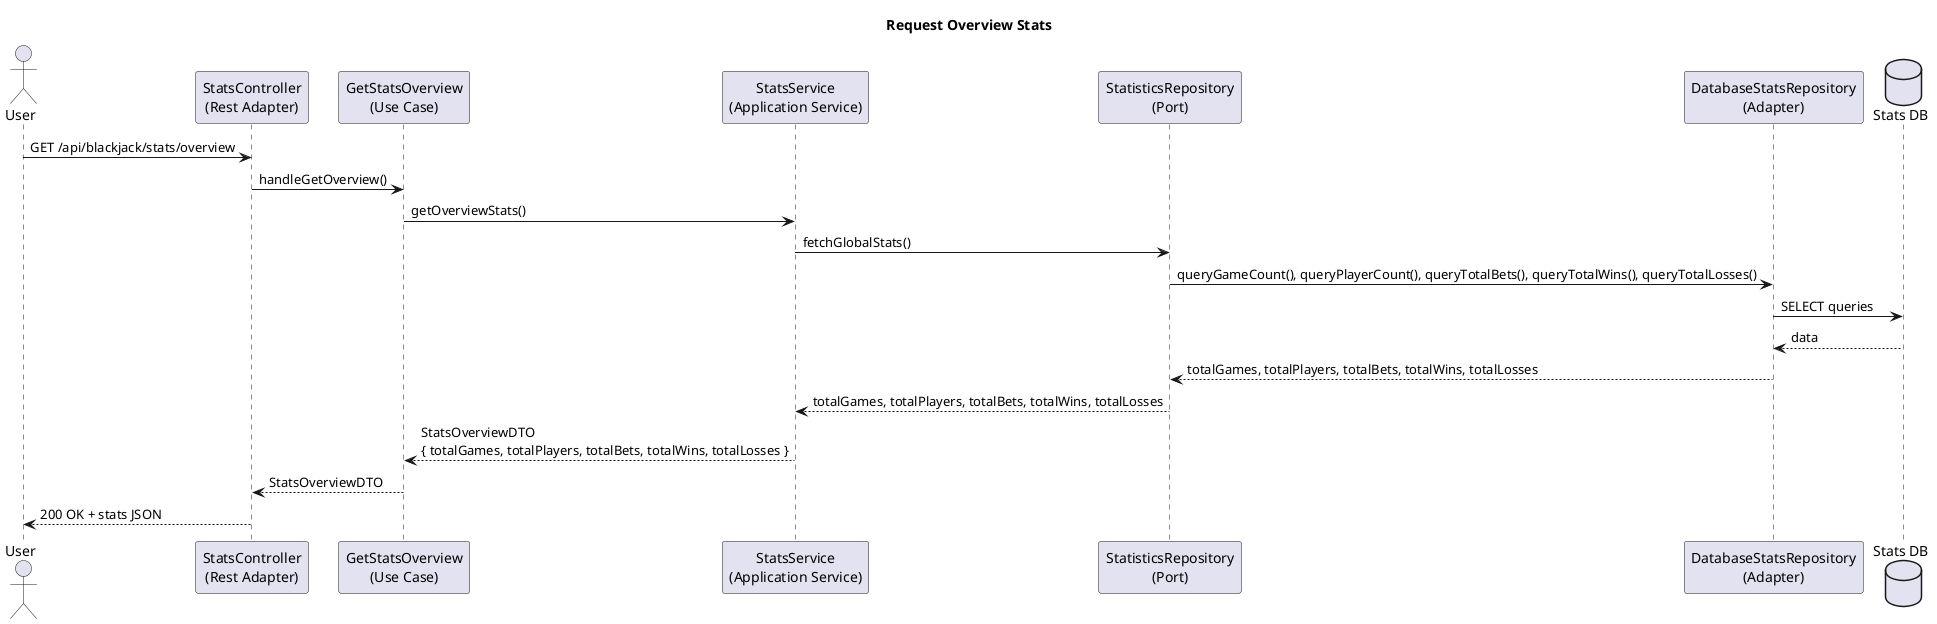 @startuml
title Request Overview Stats

actor User

participant "StatsController\n(Rest Adapter)" as Controller
participant "GetStatsOverview\n(Use Case)" as UseCase
participant "StatsService\n(Application Service)" as Service
participant "StatisticsRepository\n(Port)" as RepoPort
participant "DatabaseStatsRepository\n(Adapter)" as RepoAdapter
database "Stats DB" as DB

User -> Controller : GET /api/blackjack/stats/overview

Controller -> UseCase : handleGetOverview()
UseCase -> Service : getOverviewStats()

Service -> RepoPort : fetchGlobalStats()
RepoPort -> RepoAdapter : queryGameCount(), queryPlayerCount(), queryTotalBets(), queryTotalWins(), queryTotalLosses()
RepoAdapter -> DB : SELECT queries
DB --> RepoAdapter : data
RepoAdapter --> RepoPort : totalGames, totalPlayers, totalBets, totalWins, totalLosses
RepoPort --> Service : totalGames, totalPlayers, totalBets, totalWins, totalLosses

Service --> UseCase : StatsOverviewDTO\n{ totalGames, totalPlayers, totalBets, totalWins, totalLosses }
UseCase --> Controller : StatsOverviewDTO
Controller --> User : 200 OK + stats JSON

@enduml
